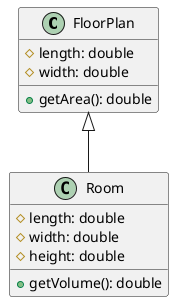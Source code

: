 @startuml

class FloorPlan {
    #length: double
    #width: double
    +getArea(): double
}

class Room {
    #length: double
    #width: double
    #height: double
    +getVolume(): double
}

FloorPlan <|-- Room
@enduml